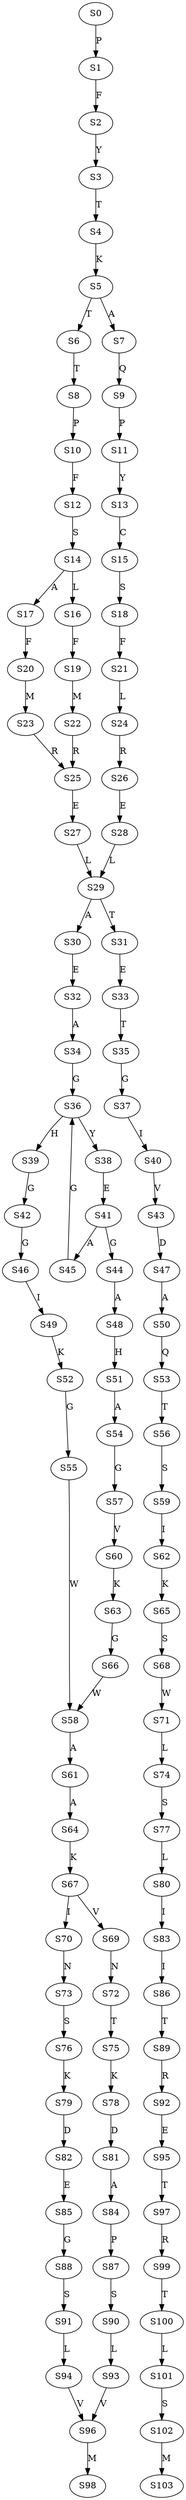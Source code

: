 strict digraph  {
	S0 -> S1 [ label = P ];
	S1 -> S2 [ label = F ];
	S2 -> S3 [ label = Y ];
	S3 -> S4 [ label = T ];
	S4 -> S5 [ label = K ];
	S5 -> S6 [ label = T ];
	S5 -> S7 [ label = A ];
	S6 -> S8 [ label = T ];
	S7 -> S9 [ label = Q ];
	S8 -> S10 [ label = P ];
	S9 -> S11 [ label = P ];
	S10 -> S12 [ label = F ];
	S11 -> S13 [ label = Y ];
	S12 -> S14 [ label = S ];
	S13 -> S15 [ label = C ];
	S14 -> S16 [ label = L ];
	S14 -> S17 [ label = A ];
	S15 -> S18 [ label = S ];
	S16 -> S19 [ label = F ];
	S17 -> S20 [ label = F ];
	S18 -> S21 [ label = F ];
	S19 -> S22 [ label = M ];
	S20 -> S23 [ label = M ];
	S21 -> S24 [ label = L ];
	S22 -> S25 [ label = R ];
	S23 -> S25 [ label = R ];
	S24 -> S26 [ label = R ];
	S25 -> S27 [ label = E ];
	S26 -> S28 [ label = E ];
	S27 -> S29 [ label = L ];
	S28 -> S29 [ label = L ];
	S29 -> S30 [ label = A ];
	S29 -> S31 [ label = T ];
	S30 -> S32 [ label = E ];
	S31 -> S33 [ label = E ];
	S32 -> S34 [ label = A ];
	S33 -> S35 [ label = T ];
	S34 -> S36 [ label = G ];
	S35 -> S37 [ label = G ];
	S36 -> S38 [ label = Y ];
	S36 -> S39 [ label = H ];
	S37 -> S40 [ label = I ];
	S38 -> S41 [ label = E ];
	S39 -> S42 [ label = G ];
	S40 -> S43 [ label = V ];
	S41 -> S44 [ label = G ];
	S41 -> S45 [ label = A ];
	S42 -> S46 [ label = G ];
	S43 -> S47 [ label = D ];
	S44 -> S48 [ label = A ];
	S45 -> S36 [ label = G ];
	S46 -> S49 [ label = I ];
	S47 -> S50 [ label = A ];
	S48 -> S51 [ label = H ];
	S49 -> S52 [ label = K ];
	S50 -> S53 [ label = Q ];
	S51 -> S54 [ label = A ];
	S52 -> S55 [ label = G ];
	S53 -> S56 [ label = T ];
	S54 -> S57 [ label = G ];
	S55 -> S58 [ label = W ];
	S56 -> S59 [ label = S ];
	S57 -> S60 [ label = V ];
	S58 -> S61 [ label = A ];
	S59 -> S62 [ label = I ];
	S60 -> S63 [ label = K ];
	S61 -> S64 [ label = A ];
	S62 -> S65 [ label = K ];
	S63 -> S66 [ label = G ];
	S64 -> S67 [ label = K ];
	S65 -> S68 [ label = S ];
	S66 -> S58 [ label = W ];
	S67 -> S69 [ label = V ];
	S67 -> S70 [ label = I ];
	S68 -> S71 [ label = W ];
	S69 -> S72 [ label = N ];
	S70 -> S73 [ label = N ];
	S71 -> S74 [ label = L ];
	S72 -> S75 [ label = T ];
	S73 -> S76 [ label = S ];
	S74 -> S77 [ label = S ];
	S75 -> S78 [ label = K ];
	S76 -> S79 [ label = K ];
	S77 -> S80 [ label = L ];
	S78 -> S81 [ label = D ];
	S79 -> S82 [ label = D ];
	S80 -> S83 [ label = I ];
	S81 -> S84 [ label = A ];
	S82 -> S85 [ label = E ];
	S83 -> S86 [ label = I ];
	S84 -> S87 [ label = P ];
	S85 -> S88 [ label = G ];
	S86 -> S89 [ label = T ];
	S87 -> S90 [ label = S ];
	S88 -> S91 [ label = S ];
	S89 -> S92 [ label = R ];
	S90 -> S93 [ label = L ];
	S91 -> S94 [ label = L ];
	S92 -> S95 [ label = E ];
	S93 -> S96 [ label = V ];
	S94 -> S96 [ label = V ];
	S95 -> S97 [ label = T ];
	S96 -> S98 [ label = M ];
	S97 -> S99 [ label = R ];
	S99 -> S100 [ label = T ];
	S100 -> S101 [ label = L ];
	S101 -> S102 [ label = S ];
	S102 -> S103 [ label = M ];
}
